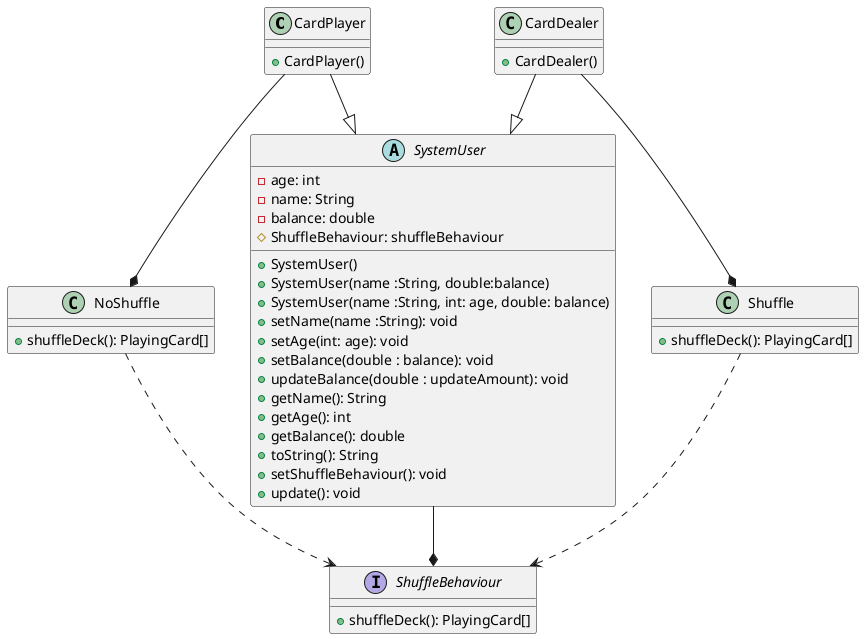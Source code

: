 @startuml


class CardPlayer{
      +CardPlayer()
}

class CardDealer{
      +CardDealer()
}

class Shuffle{
    +shuffleDeck(): PlayingCard[]
}


class NoShuffle{
   +shuffleDeck(): PlayingCard[]
}

interface ShuffleBehaviour{
  +shuffleDeck(): PlayingCard[]
}


abstract class SystemUser{
    -age: int
    -name: String
    -balance: double
    #ShuffleBehaviour: shuffleBehaviour

    +SystemUser()
    +SystemUser(name :String, double:balance)
    +SystemUser(name :String, int: age, double: balance)
    +setName(name :String): void
    +setAge(int: age): void
    +setBalance(double : balance): void
    +updateBalance(double : updateAmount): void
    +getName(): String
    +getAge(): int
    +getBalance(): double
    +toString(): String
    +setShuffleBehaviour(): void
    +update(): void


}

SystemUser --* ShuffleBehaviour

Shuffle ..> ShuffleBehaviour
NoShuffle ..> ShuffleBehaviour

CardPlayer --* NoShuffle

CardDealer --* Shuffle

CardPlayer --|> SystemUser
CardDealer --|> SystemUser

@enduml